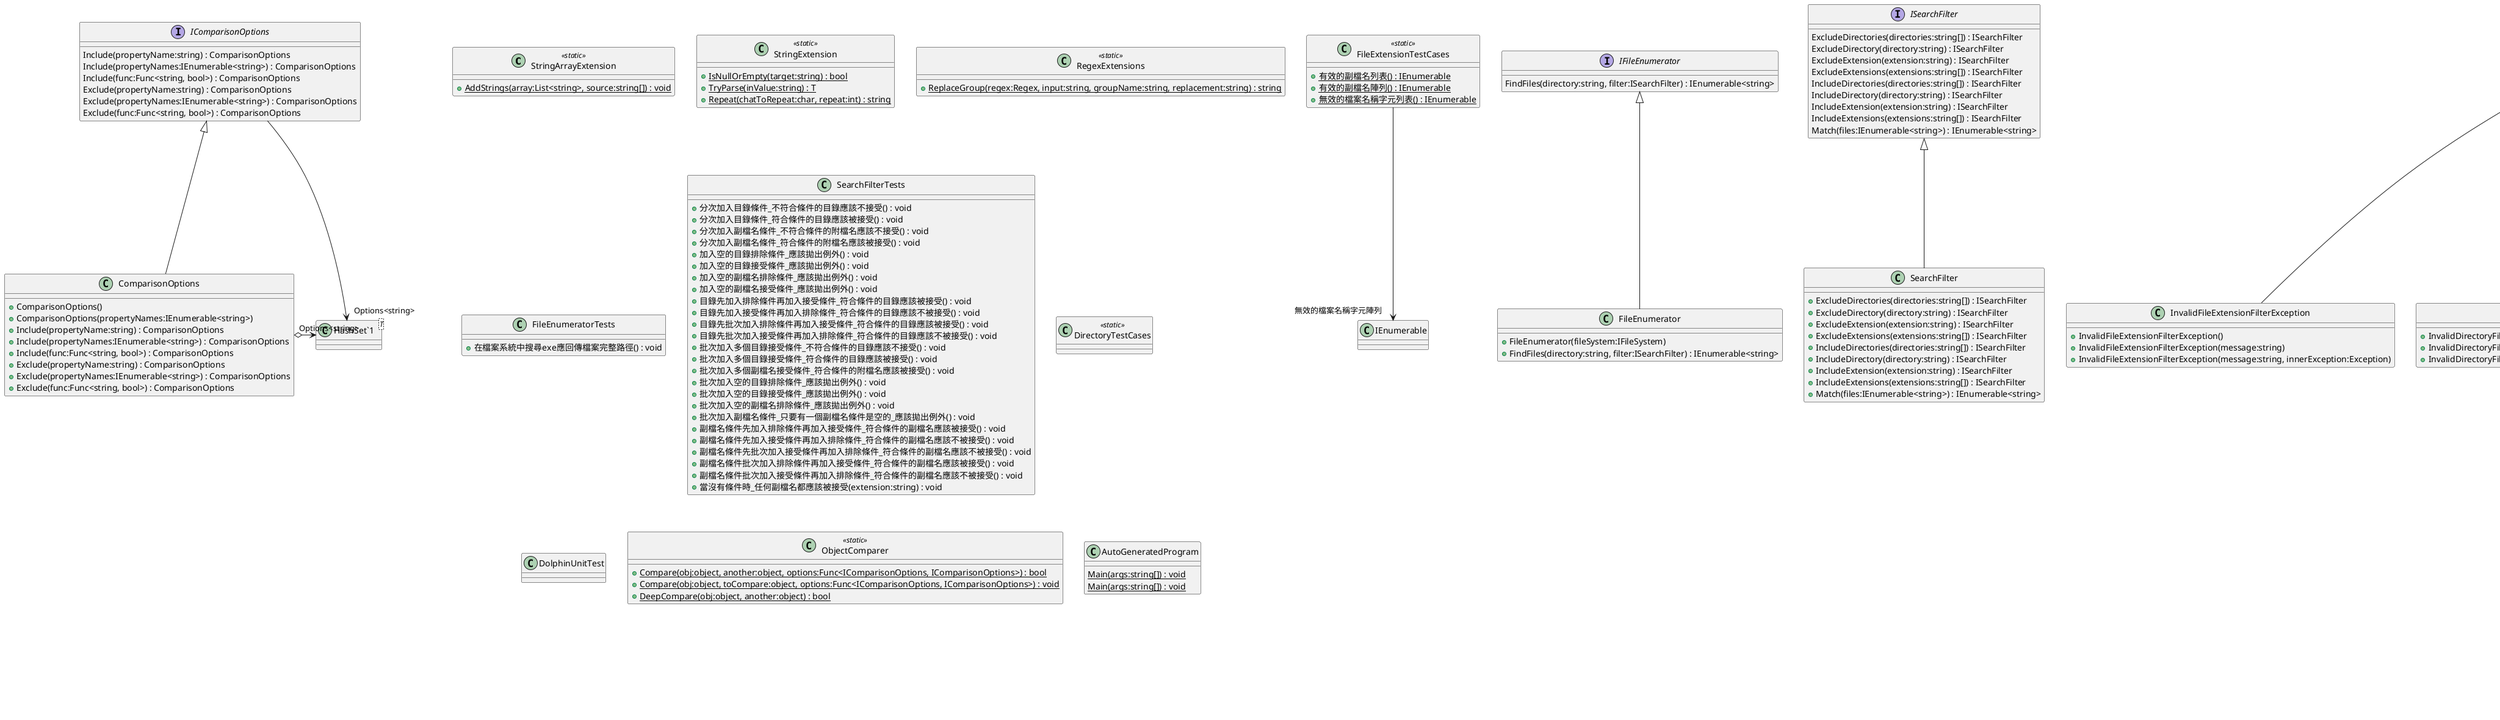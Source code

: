 @startuml
class StringArrayExtension <<static>> {
    + {static} AddStrings(array:List<string>, source:string[]) : void
}
class StringExtension <<static>> {
    + {static} IsNullOrEmpty(target:string) : bool
    + {static} TryParse(inValue:string) : T
    + {static} Repeat(chatToRepeat:char, repeat:int) : string
}
class RegexExtensions <<static>> {
    + {static} ReplaceGroup(regex:Regex, input:string, groupName:string, replacement:string) : string
}
class FileEnumeratorTests {
    + 在檔案系統中搜尋exe應回傳檔案完整路徑() : void
}
class SearchFilterTests {
    + 分次加入目錄條件_不符合條件的目錄應該不接受() : void
    + 分次加入目錄條件_符合條件的目錄應該被接受() : void
    + 分次加入副檔名條件_不符合條件的附檔名應該不接受() : void
    + 分次加入副檔名條件_符合條件的附檔名應該被接受() : void
    + 加入空的目錄排除條件_應該拋出例外() : void
    + 加入空的目錄接受條件_應該拋出例外() : void
    + 加入空的副檔名排除條件_應該拋出例外() : void
    + 加入空的副檔名接受條件_應該拋出例外() : void
    + 目錄先加入排除條件再加入接受條件_符合條件的目錄應該被接受() : void
    + 目錄先加入接受條件再加入排除條件_符合條件的目錄應該不被接受() : void
    + 目錄先批次加入排除條件再加入接受條件_符合條件的目錄應該被接受() : void
    + 目錄先批次加入接受條件再加入排除條件_符合條件的目錄應該不被接受() : void
    + 批次加入多個目錄接受條件_不符合條件的目錄應該不接受() : void
    + 批次加入多個目錄接受條件_符合條件的目錄應該被接受() : void
    + 批次加入多個副檔名接受條件_符合條件的附檔名應該被接受() : void
    + 批次加入空的目錄排除條件_應該拋出例外() : void
    + 批次加入空的目錄接受條件_應該拋出例外() : void
    + 批次加入空的副檔名排除條件_應該拋出例外() : void
    + 批次加入副檔名條件_只要有一個副檔名條件是空的_應該拋出例外() : void
    + 副檔名條件先加入排除條件再加入接受條件_符合條件的副檔名應該被接受() : void
    + 副檔名條件先加入接受條件再加入排除條件_符合條件的副檔名應該不被接受() : void
    + 副檔名條件先批次加入接受條件再加入排除條件_符合條件的副檔名應該不被接受() : void
    + 副檔名條件批次加入排除條件再加入接受條件_符合條件的副檔名應該被接受() : void
    + 副檔名條件批次加入接受條件再加入排除條件_符合條件的副檔名應該不被接受() : void
    + 當沒有條件時_任何副檔名都應該被接受(extension:string) : void
}
class FileExtensionTestCases <<static>> {
    + {static} 有效的副檔名列表() : IEnumerable
    + {static} 有效的副檔名陣列() : IEnumerable
    + {static} 無效的檔案名稱字元列表() : IEnumerable
}
FileExtensionTestCases --> "無效的檔案名稱字元陣列" IEnumerable
class DirectoryTestCases <<static>> {
}
class FileEnumerator {
    + FileEnumerator(fileSystem:IFileSystem)
    + FindFiles(directory:string, filter:ISearchFilter) : IEnumerable<string>
}
IFileEnumerator <|-- FileEnumerator
interface ISearchFilter {
    ExcludeDirectories(directories:string[]) : ISearchFilter
    ExcludeDirectory(directory:string) : ISearchFilter
    ExcludeExtension(extension:string) : ISearchFilter
    ExcludeExtensions(extensions:string[]) : ISearchFilter
    IncludeDirectories(directories:string[]) : ISearchFilter
    IncludeDirectory(directory:string) : ISearchFilter
    IncludeExtension(extension:string) : ISearchFilter
    IncludeExtensions(extensions:string[]) : ISearchFilter
    Match(files:IEnumerable<string>) : IEnumerable<string>
}
interface IFileEnumerator {
    FindFiles(directory:string, filter:ISearchFilter) : IEnumerable<string>
}
class SearchFilter {
    + ExcludeDirectories(directories:string[]) : ISearchFilter
    + ExcludeDirectory(directory:string) : ISearchFilter
    + ExcludeExtension(extension:string) : ISearchFilter
    + ExcludeExtensions(extensions:string[]) : ISearchFilter
    + IncludeDirectories(directories:string[]) : ISearchFilter
    + IncludeDirectory(directory:string) : ISearchFilter
    + IncludeExtension(extension:string) : ISearchFilter
    + IncludeExtensions(extensions:string[]) : ISearchFilter
    + Match(files:IEnumerable<string>) : IEnumerable<string>
}
ISearchFilter <|-- SearchFilter
class InvalidFileExtensionFilterException {
    + InvalidFileExtensionFilterException()
    + InvalidFileExtensionFilterException(message:string)
    + InvalidFileExtensionFilterException(message:string, innerException:Exception)
}
Exception <|-- InvalidFileExtensionFilterException
class InvalidDirectoryFilterException {
    + InvalidDirectoryFilterException()
    + InvalidDirectoryFilterException(message:string)
    + InvalidDirectoryFilterException(message:string, innerException:Exception)
}
Exception <|-- InvalidDirectoryFilterException
class Dropbox {
    + Dropbox(fileSystem:IFileSystem)
    + Dropbox()
    + GetPersonalDirectory() : string
}
class DropboxInfo {
}
class PersonalInfo {
    + Host : string <<get>> <<set>>
    + IsTeam : bool <<get>> <<set>>
    + Path : string <<get>> <<set>>
    + SubscriptionType : string <<get>> <<set>>
}
IDropbox <|-- Dropbox
Dropbox +-- DropboxInfo
DropboxInfo --> "Personal" PersonalInfo
Dropbox +-- PersonalInfo
interface IDropbox {
    GetPersonalDirectory() : string
}
class DolphinUnitTest {
}
class InvalidIndexException {
    + InvalidIndexException()
    + InvalidIndexException(message:string)
    + InvalidIndexException(message:string, inner:Exception)
}
Exception <|-- InvalidIndexException
interface IComparisonOptions {
    Include(propertyName:string) : ComparisonOptions
    Include(propertyNames:IEnumerable<string>) : ComparisonOptions
    Include(func:Func<string, bool>) : ComparisonOptions
    Exclude(propertyName:string) : ComparisonOptions
    Exclude(propertyNames:IEnumerable<string>) : ComparisonOptions
    Exclude(func:Func<string, bool>) : ComparisonOptions
}
class "HashSet`1"<T> {
}
IComparisonOptions --> "Options<string>" "HashSet`1"
class ObjectComparer <<static>> {
    + {static} Compare(obj:object, another:object, options:Func<IComparisonOptions, IComparisonOptions>) : bool
    + {static} Compare(obj:object, toCompare:object, options:Func<IComparisonOptions, IComparisonOptions>) : void
    + {static} DeepCompare(obj:object, another:object) : bool
}
class ComparisonOptions {
    + ComparisonOptions()
    + ComparisonOptions(propertyNames:IEnumerable<string>)
    + Include(propertyName:string) : ComparisonOptions
    + Include(propertyNames:IEnumerable<string>) : ComparisonOptions
    + Include(func:Func<string, bool>) : ComparisonOptions
    + Exclude(propertyName:string) : ComparisonOptions
    + Exclude(propertyNames:IEnumerable<string>) : ComparisonOptions
    + Exclude(func:Func<string, bool>) : ComparisonOptions
}
class "HashSet`1"<T> {
}
IComparisonOptions <|-- ComparisonOptions
ComparisonOptions o-> "Options<string>" "HashSet`1"
class AutoGeneratedProgram {
    {static} Main(args:string[]) : void
}
class AutoGeneratedProgram {
    {static} Main(args:string[]) : void
}
@enduml
